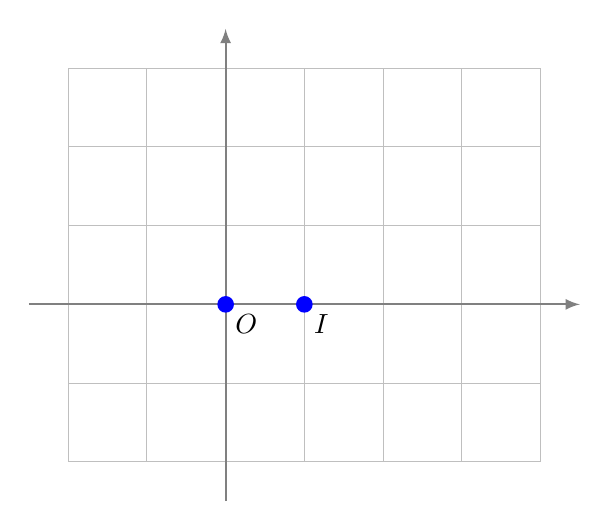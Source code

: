\begin{tikzpicture}
      \draw[lightgray] (-2,-2) grid (4,3);
 
       \draw[->,>=latex,thick, gray] (-2.5,0)--(4.5,0);
       \draw[->,>=latex,thick, gray] (0,-2.5)--(0,3.5);

       \fill[blue] (1,0) circle (3pt);
       \fill[blue] (0,0) circle (3pt);

 %       \node at (0,-1) [below] {$\pi r^2$}; 
       \node at (0,0) [below right] {$O$}; 
       \node at (1,0) [below right] {$I$}; 

\end{tikzpicture}
